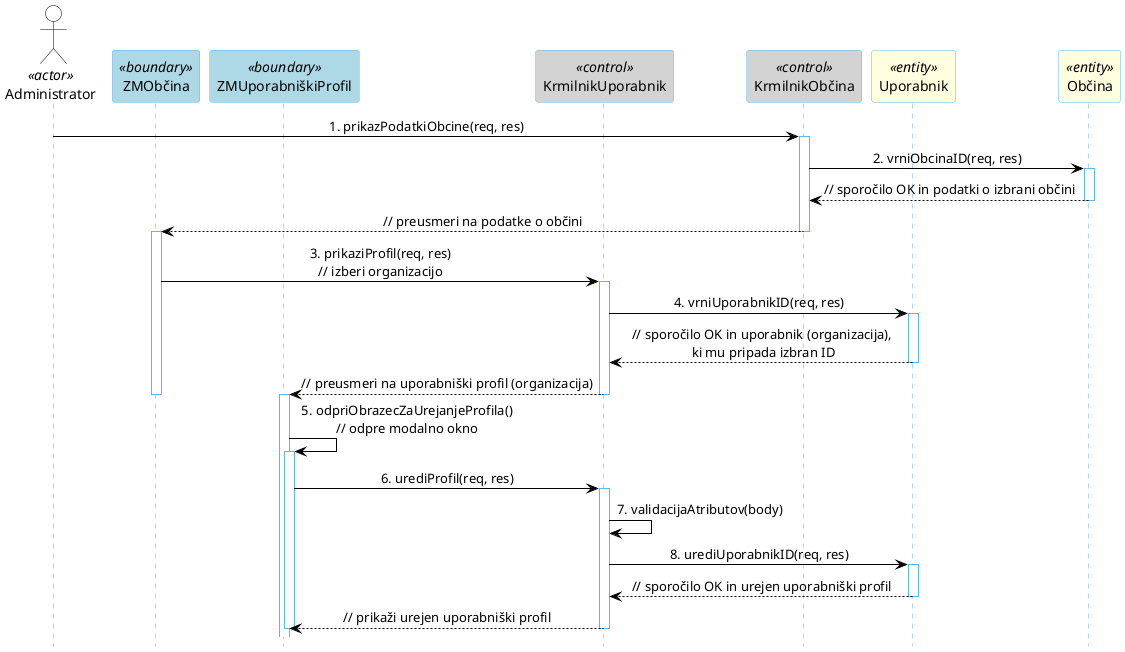 @startuml
hide footbox

skinparam backgroundcolor transparent
skinparam defaultTextAlignment center
skinparam actorBorderColor black
skinparam actorBackgroundColor white
skinparam arrowColor black  
skinparam sequenceLifeLineBorderColor #5FB8EC
skinparam sequenceParticipantBorderColor #5FB8EC
skinparam sequenceParticipantBackgroundColor white


actor "Administrator" as Prijavljen <<actor>>
participant "ZMObčina" as PodatkiObcine <<boundary>> #lightBlue
participant "ZMUporabniškiProfil" as MojProfil <<boundary>> #lightBlue
participant "KrmilnikUporabnik" as Krmilnik <<control>> #lightGray
participant "KrmilnikObčina" as OKrmilnik <<control>> #lightGray
participant Uporabnik <<entity>> #lightYellow
participant "Občina" as Obcina <<entity>> #lightYellow

Prijavljen -> OKrmilnik: 1. prikazPodatkiObcine(req, res)
activate OKrmilnik
OKrmilnik -> Obcina: 2. vrniObcinaID(req, res)
activate Obcina
OKrmilnik <-- Obcina: // sporočilo OK in podatki o izbrani občini
deactivate Obcina
PodatkiObcine <-- OKrmilnik: // preusmeri na podatke o občini
deactivate OKrmilnik
activate PodatkiObcine
PodatkiObcine -> Krmilnik: 3. prikaziProfil(req, res)\n// izberi organizacijo
activate Krmilnik
Krmilnik -> Uporabnik: 4. vrniUporabnikID(req, res)
activate Uporabnik
Krmilnik <-- Uporabnik: // sporočilo OK in uporabnik (organizacija),\n ki mu pripada izbran ID
deactivate Uporabnik
MojProfil <-- Krmilnik: // preusmeri na uporabniški profil (organizacija)
deactivate Krmilnik
deactivate PodatkiObcine
activate MojProfil
MojProfil -> MojProfil: 5. odpriObrazecZaUrejanjeProfila()\n// odpre modalno okno
activate MojProfil
MojProfil -> Krmilnik: 6. urediProfil(req, res)
activate Krmilnik
Krmilnik -> Krmilnik: 7. validacijaAtributov(body)
Krmilnik -> Uporabnik: 8. urediUporabnikID(req, res)
activate Uporabnik
Krmilnik <-- Uporabnik: // sporočilo OK in urejen uporabniški profil
deactivate Uporabnik
MojProfil <-- Krmilnik: // prikaži urejen uporabniški profil
deactivate Krmilnik
deactivate MojProfil
@enduml